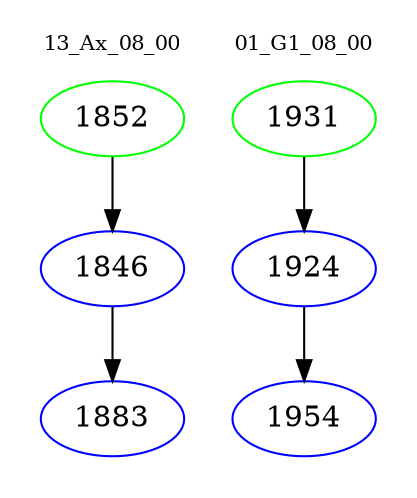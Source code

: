digraph{
subgraph cluster_0 {
color = white
label = "13_Ax_08_00";
fontsize=10;
T0_1852 [label="1852", color="green"]
T0_1852 -> T0_1846 [color="black"]
T0_1846 [label="1846", color="blue"]
T0_1846 -> T0_1883 [color="black"]
T0_1883 [label="1883", color="blue"]
}
subgraph cluster_1 {
color = white
label = "01_G1_08_00";
fontsize=10;
T1_1931 [label="1931", color="green"]
T1_1931 -> T1_1924 [color="black"]
T1_1924 [label="1924", color="blue"]
T1_1924 -> T1_1954 [color="black"]
T1_1954 [label="1954", color="blue"]
}
}
